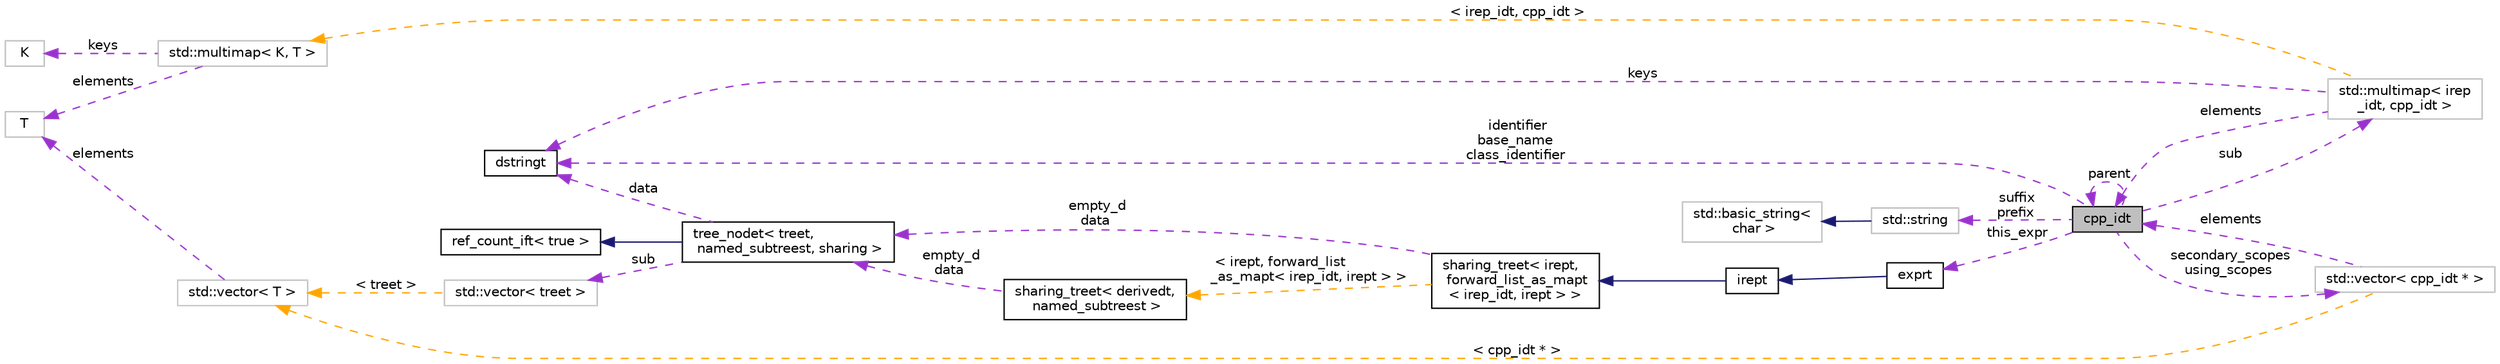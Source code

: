 digraph "cpp_idt"
{
 // LATEX_PDF_SIZE
  bgcolor="transparent";
  edge [fontname="Helvetica",fontsize="10",labelfontname="Helvetica",labelfontsize="10"];
  node [fontname="Helvetica",fontsize="10",shape=record];
  rankdir="LR";
  Node1 [label="cpp_idt",height=0.2,width=0.4,color="black", fillcolor="grey75", style="filled", fontcolor="black",tooltip=" "];
  Node2 -> Node1 [dir="back",color="darkorchid3",fontsize="10",style="dashed",label=" secondary_scopes\nusing_scopes" ,fontname="Helvetica"];
  Node2 [label="std::vector\< cpp_idt * \>",height=0.2,width=0.4,color="grey75",tooltip=" "];
  Node1 -> Node2 [dir="back",color="darkorchid3",fontsize="10",style="dashed",label=" elements" ,fontname="Helvetica"];
  Node3 -> Node2 [dir="back",color="orange",fontsize="10",style="dashed",label=" \< cpp_idt * \>" ,fontname="Helvetica"];
  Node3 [label="std::vector\< T \>",height=0.2,width=0.4,color="grey75",tooltip="STL class."];
  Node4 -> Node3 [dir="back",color="darkorchid3",fontsize="10",style="dashed",label=" elements" ,fontname="Helvetica"];
  Node4 [label="T",height=0.2,width=0.4,color="grey75",tooltip=" "];
  Node5 -> Node1 [dir="back",color="darkorchid3",fontsize="10",style="dashed",label=" sub" ,fontname="Helvetica"];
  Node5 [label="std::multimap\< irep\l_idt, cpp_idt \>",height=0.2,width=0.4,color="grey75",tooltip=" "];
  Node6 -> Node5 [dir="back",color="darkorchid3",fontsize="10",style="dashed",label=" keys" ,fontname="Helvetica"];
  Node6 [label="dstringt",height=0.2,width=0.4,color="black",URL="$classdstringt.html",tooltip="dstringt has one field, an unsigned integer no which is an index into a static table of strings."];
  Node1 -> Node5 [dir="back",color="darkorchid3",fontsize="10",style="dashed",label=" elements" ,fontname="Helvetica"];
  Node7 -> Node5 [dir="back",color="orange",fontsize="10",style="dashed",label=" \< irep_idt, cpp_idt \>" ,fontname="Helvetica"];
  Node7 [label="std::multimap\< K, T \>",height=0.2,width=0.4,color="grey75",tooltip="STL class."];
  Node8 -> Node7 [dir="back",color="darkorchid3",fontsize="10",style="dashed",label=" keys" ,fontname="Helvetica"];
  Node8 [label="K",height=0.2,width=0.4,color="grey75",tooltip=" "];
  Node4 -> Node7 [dir="back",color="darkorchid3",fontsize="10",style="dashed",label=" elements" ,fontname="Helvetica"];
  Node6 -> Node1 [dir="back",color="darkorchid3",fontsize="10",style="dashed",label=" identifier\nbase_name\nclass_identifier" ,fontname="Helvetica"];
  Node1 -> Node1 [dir="back",color="darkorchid3",fontsize="10",style="dashed",label=" parent" ,fontname="Helvetica"];
  Node9 -> Node1 [dir="back",color="darkorchid3",fontsize="10",style="dashed",label=" suffix\nprefix" ,fontname="Helvetica"];
  Node9 [label="std::string",height=0.2,width=0.4,color="grey75",tooltip="STL class."];
  Node10 -> Node9 [dir="back",color="midnightblue",fontsize="10",style="solid",fontname="Helvetica"];
  Node10 [label="std::basic_string\<\l char \>",height=0.2,width=0.4,color="grey75",tooltip="STL class."];
  Node11 -> Node1 [dir="back",color="darkorchid3",fontsize="10",style="dashed",label=" this_expr" ,fontname="Helvetica"];
  Node11 [label="exprt",height=0.2,width=0.4,color="black",URL="$classexprt.html",tooltip="Base class for all expressions."];
  Node12 -> Node11 [dir="back",color="midnightblue",fontsize="10",style="solid",fontname="Helvetica"];
  Node12 [label="irept",height=0.2,width=0.4,color="black",URL="$classirept.html",tooltip="There are a large number of kinds of tree structured or tree-like data in CPROVER."];
  Node13 -> Node12 [dir="back",color="midnightblue",fontsize="10",style="solid",fontname="Helvetica"];
  Node13 [label="sharing_treet\< irept,\l forward_list_as_mapt\l\< irep_idt, irept \> \>",height=0.2,width=0.4,color="black",URL="$classsharing__treet.html",tooltip=" "];
  Node14 -> Node13 [dir="back",color="darkorchid3",fontsize="10",style="dashed",label=" empty_d\ndata" ,fontname="Helvetica"];
  Node14 [label="tree_nodet\< treet,\l named_subtreest, sharing \>",height=0.2,width=0.4,color="black",URL="$classtree__nodet.html",tooltip="A node with data in a tree, it contains:"];
  Node15 -> Node14 [dir="back",color="midnightblue",fontsize="10",style="solid",fontname="Helvetica"];
  Node15 [label="ref_count_ift\< true \>",height=0.2,width=0.4,color="black",URL="$structref__count__ift_3_01true_01_4.html",tooltip=" "];
  Node16 -> Node14 [dir="back",color="darkorchid3",fontsize="10",style="dashed",label=" sub" ,fontname="Helvetica"];
  Node16 [label="std::vector\< treet \>",height=0.2,width=0.4,color="grey75",tooltip=" "];
  Node3 -> Node16 [dir="back",color="orange",fontsize="10",style="dashed",label=" \< treet \>" ,fontname="Helvetica"];
  Node6 -> Node14 [dir="back",color="darkorchid3",fontsize="10",style="dashed",label=" data" ,fontname="Helvetica"];
  Node17 -> Node13 [dir="back",color="orange",fontsize="10",style="dashed",label=" \< irept, forward_list\l_as_mapt\< irep_idt, irept \> \>" ,fontname="Helvetica"];
  Node17 [label="sharing_treet\< derivedt,\l named_subtreest \>",height=0.2,width=0.4,color="black",URL="$classsharing__treet.html",tooltip="Base class for tree-like data structures with sharing."];
  Node14 -> Node17 [dir="back",color="darkorchid3",fontsize="10",style="dashed",label=" empty_d\ndata" ,fontname="Helvetica"];
}
